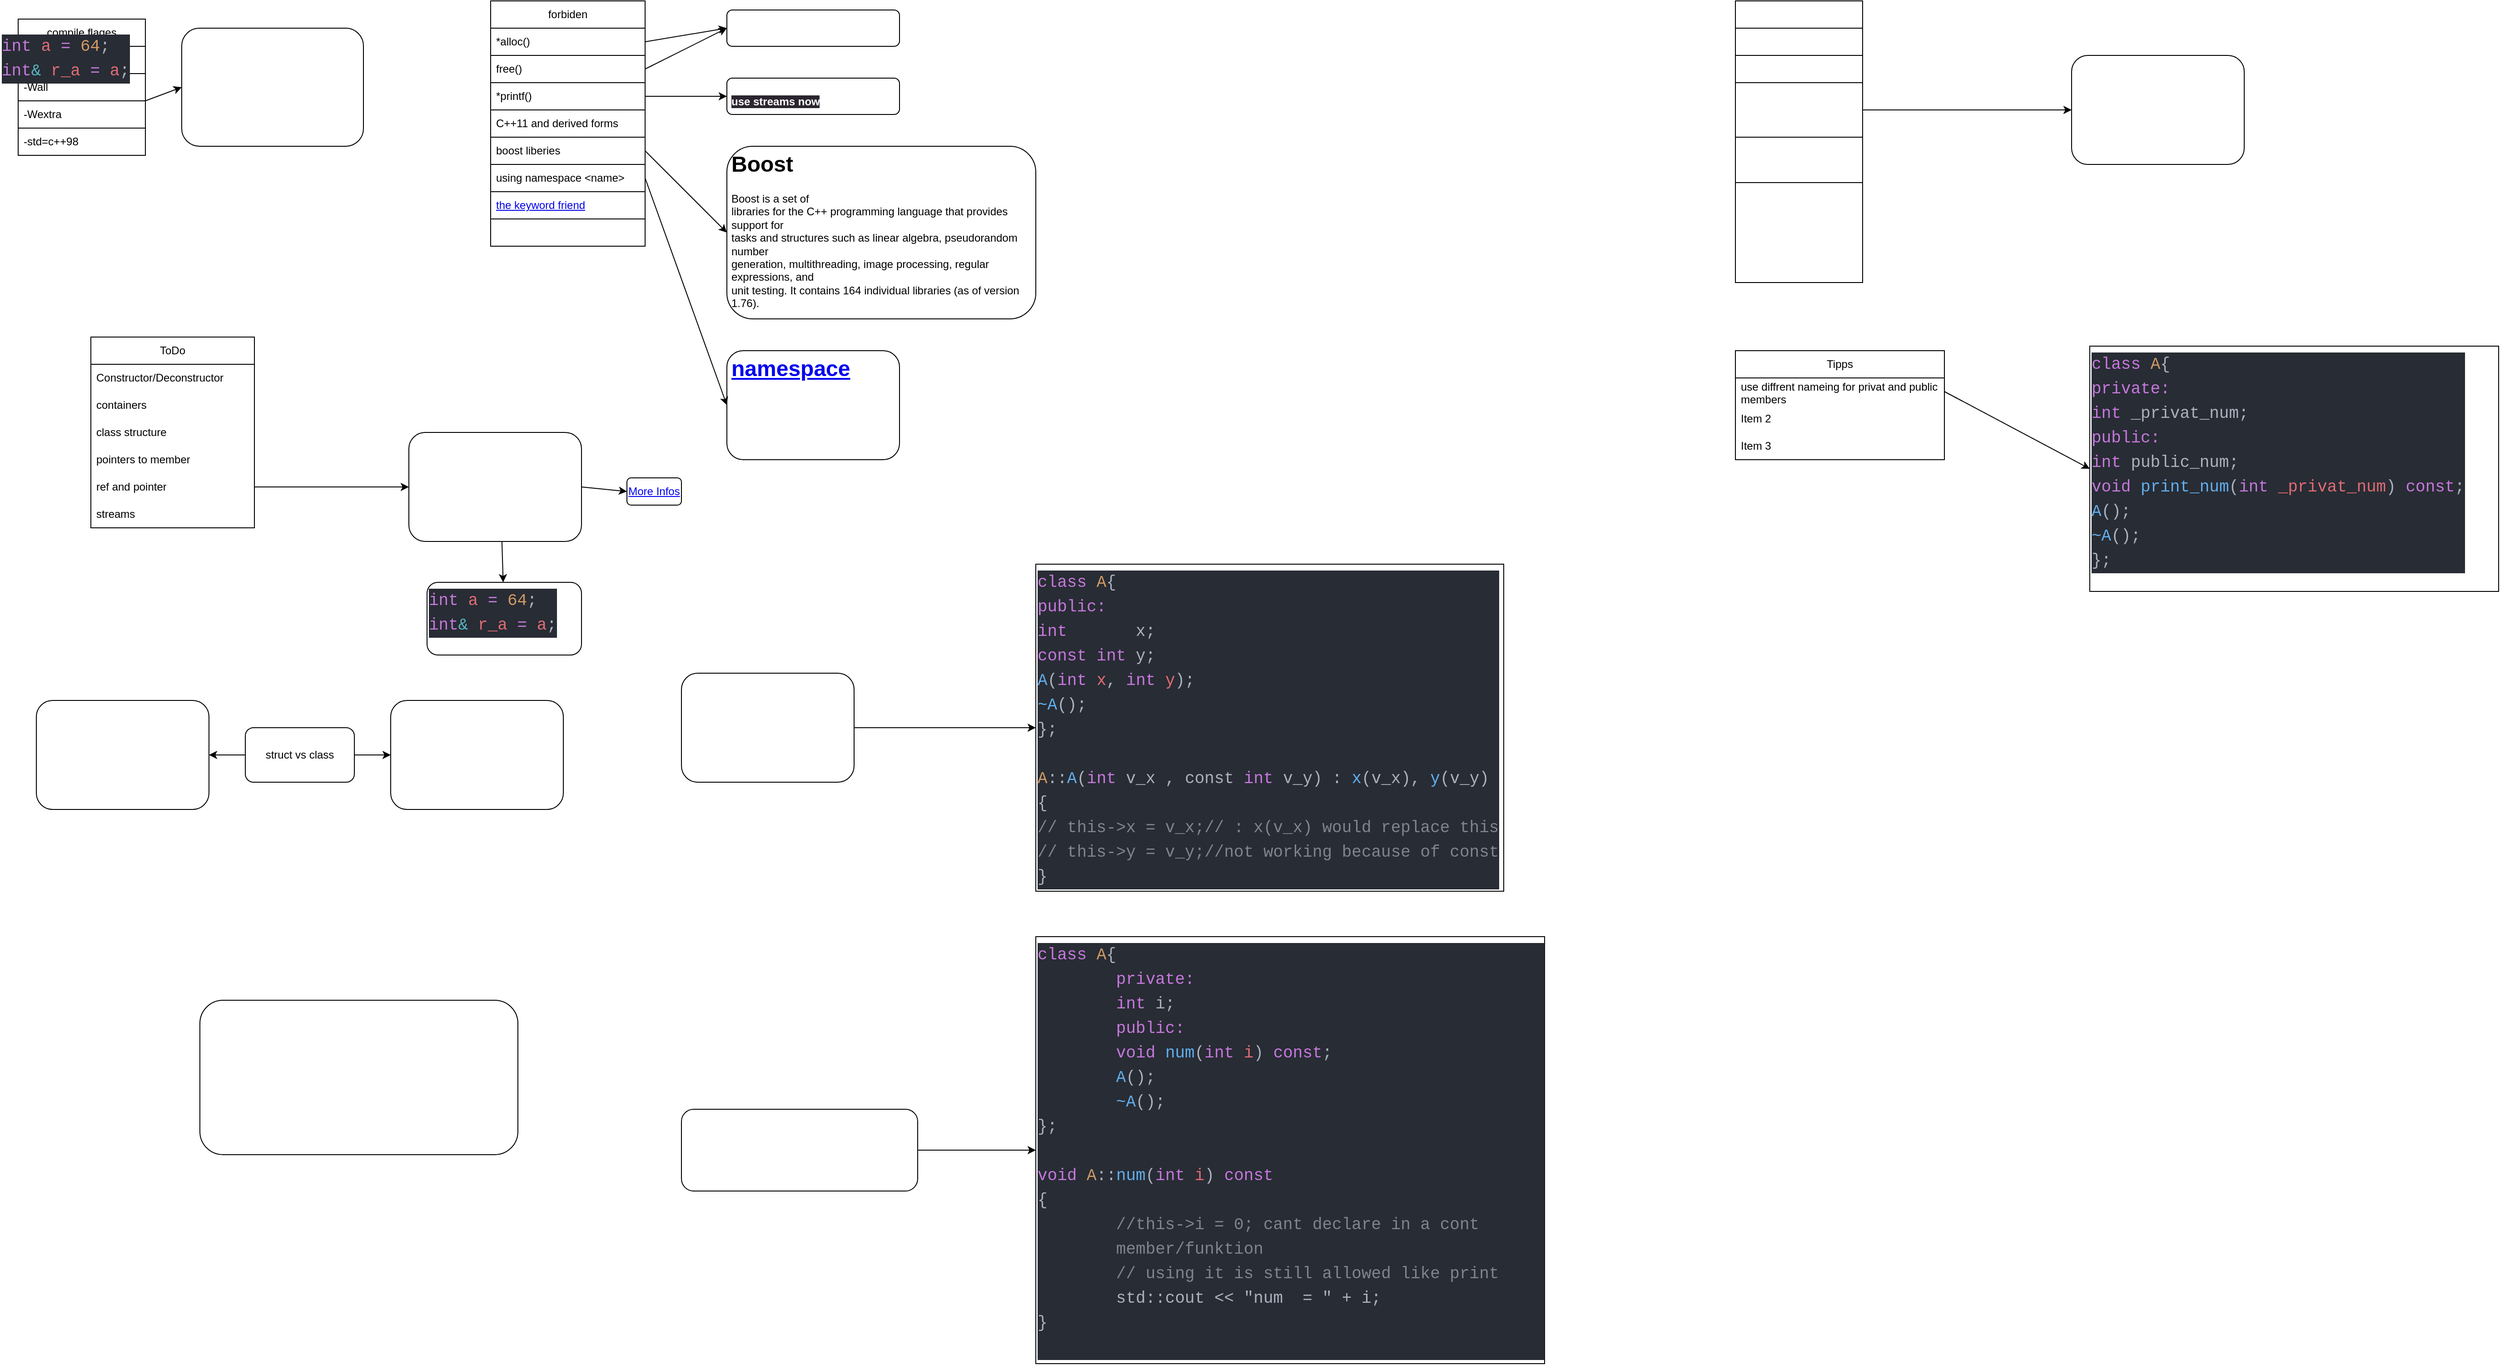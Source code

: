 <mxfile>
    <diagram id="c41_z4_GsjBGDIU7O2qk" name="front">
        <mxGraphModel dx="1235" dy="982" grid="1" gridSize="10" guides="1" tooltips="1" connect="1" arrows="1" fold="1" page="1" pageScale="1" pageWidth="850" pageHeight="1100" math="0" shadow="0">
            <root>
                <mxCell id="0"/>
                <mxCell id="1" parent="0"/>
                <mxCell id="2" value="forbiden" style="swimlane;fontStyle=0;childLayout=stackLayout;horizontal=1;startSize=30;horizontalStack=0;resizeParent=1;resizeParentMax=0;resizeLast=0;collapsible=1;marginBottom=0;whiteSpace=wrap;html=1;" parent="1" vertex="1">
                    <mxGeometry x="550" y="10" width="170" height="270" as="geometry"/>
                </mxCell>
                <mxCell id="3" value="*alloc()&lt;br&gt;" style="text;strokeColor=default;fillColor=none;align=left;verticalAlign=middle;spacingLeft=4;spacingRight=4;overflow=hidden;points=[[0,0.5],[1,0.5]];portConstraint=eastwest;rotatable=0;whiteSpace=wrap;html=1;" parent="2" vertex="1">
                    <mxGeometry y="30" width="170" height="30" as="geometry"/>
                </mxCell>
                <mxCell id="4" value="free()" style="text;strokeColor=default;fillColor=none;align=left;verticalAlign=middle;spacingLeft=4;spacingRight=4;overflow=hidden;points=[[0,0.5],[1,0.5]];portConstraint=eastwest;rotatable=0;whiteSpace=wrap;html=1;" parent="2" vertex="1">
                    <mxGeometry y="60" width="170" height="30" as="geometry"/>
                </mxCell>
                <mxCell id="5" value="*printf()" style="text;strokeColor=default;fillColor=none;align=left;verticalAlign=middle;spacingLeft=4;spacingRight=4;overflow=hidden;points=[[0,0.5],[1,0.5]];portConstraint=eastwest;rotatable=0;whiteSpace=wrap;html=1;" parent="2" vertex="1">
                    <mxGeometry y="90" width="170" height="30" as="geometry"/>
                </mxCell>
                <mxCell id="6" value="C++11 and derived forms" style="text;strokeColor=default;fillColor=none;align=left;verticalAlign=middle;spacingLeft=4;spacingRight=4;overflow=hidden;points=[[0,0.5],[1,0.5]];portConstraint=eastwest;rotatable=0;whiteSpace=wrap;html=1;" parent="2" vertex="1">
                    <mxGeometry y="120" width="170" height="30" as="geometry"/>
                </mxCell>
                <mxCell id="7" value="boost liberies" style="text;strokeColor=default;fillColor=none;align=left;verticalAlign=middle;spacingLeft=4;spacingRight=4;overflow=hidden;points=[[0,0.5],[1,0.5]];portConstraint=eastwest;rotatable=0;whiteSpace=wrap;html=1;" parent="2" vertex="1">
                    <mxGeometry y="150" width="170" height="30" as="geometry"/>
                </mxCell>
                <mxCell id="22" value="using namespace &amp;lt;name&amp;gt;" style="text;strokeColor=default;fillColor=none;align=left;verticalAlign=middle;spacingLeft=4;spacingRight=4;overflow=hidden;points=[[0,0.5],[1,0.5]];portConstraint=eastwest;rotatable=0;whiteSpace=wrap;html=1;rounded=0;glass=0;" parent="2" vertex="1">
                    <mxGeometry y="180" width="170" height="30" as="geometry"/>
                </mxCell>
                <mxCell id="u6gYOgt2THiygX7gGlbj-45" value="&lt;a href=&quot;https://en.cppreference.com/w/cpp/language/friend&quot;&gt;the keyword friend&lt;/a&gt;" style="text;strokeColor=default;fillColor=none;align=left;verticalAlign=middle;spacingLeft=4;spacingRight=4;overflow=hidden;points=[[0,0.5],[1,0.5]];portConstraint=eastwest;rotatable=0;whiteSpace=wrap;html=1;rounded=0;glass=0;" parent="2" vertex="1">
                    <mxGeometry y="210" width="170" height="30" as="geometry"/>
                </mxCell>
                <mxCell id="u6gYOgt2THiygX7gGlbj-47" value="containers (only in cpp 8)" style="text;html=1;strokeColor=default;fillColor=none;align=center;verticalAlign=middle;whiteSpace=wrap;rounded=0;glass=0;fontSize=13;fontColor=#FFFFFF;" parent="2" vertex="1">
                    <mxGeometry y="240" width="170" height="30" as="geometry"/>
                </mxCell>
                <mxCell id="11" value="" style="endArrow=classic;html=1;exitX=1;exitY=0.5;exitDx=0;exitDy=0;entryX=0;entryY=0.5;entryDx=0;entryDy=0;" parent="1" source="7" target="13" edge="1">
                    <mxGeometry width="50" height="50" relative="1" as="geometry">
                        <mxPoint x="630" y="340" as="sourcePoint"/>
                        <mxPoint x="890" y="400" as="targetPoint"/>
                    </mxGeometry>
                </mxCell>
                <mxCell id="13" value="&lt;h1&gt;Boost&lt;/h1&gt;&lt;p&gt;&lt;span lang=&quot;en&quot; class=&quot;ILfuVd&quot;&gt;Boost is a set of &lt;br&gt;libraries for the C++ programming language that provides support for &lt;br&gt;tasks and structures such as linear algebra, pseudorandom number &lt;br&gt;generation, multithreading, image processing, regular expressions, and &lt;br&gt;unit testing. It contains 164 individual libraries (as of version 1.76).&lt;/span&gt;&lt;br&gt;&lt;/p&gt;" style="text;html=1;strokeColor=default;fillColor=none;spacing=5;spacingTop=-20;whiteSpace=wrap;overflow=hidden;rounded=1;glass=0;" parent="1" vertex="1">
                    <mxGeometry x="810" y="170" width="340" height="190" as="geometry"/>
                </mxCell>
                <mxCell id="17" value="compile flages" style="swimlane;fontStyle=0;childLayout=stackLayout;horizontal=1;startSize=30;horizontalStack=0;resizeParent=1;resizeParentMax=0;resizeLast=0;collapsible=1;marginBottom=0;whiteSpace=wrap;html=1;rounded=0;glass=0;strokeColor=default;" parent="1" vertex="1">
                    <mxGeometry x="30" y="30" width="140" height="150" as="geometry"/>
                </mxCell>
                <mxCell id="18" value="-Werror" style="text;strokeColor=default;fillColor=none;align=left;verticalAlign=middle;spacingLeft=4;spacingRight=4;overflow=hidden;points=[[0,0.5],[1,0.5]];portConstraint=eastwest;rotatable=0;whiteSpace=wrap;html=1;rounded=0;glass=0;" parent="17" vertex="1">
                    <mxGeometry y="30" width="140" height="30" as="geometry"/>
                </mxCell>
                <mxCell id="19" value="-Wall" style="text;strokeColor=default;fillColor=none;align=left;verticalAlign=middle;spacingLeft=4;spacingRight=4;overflow=hidden;points=[[0,0.5],[1,0.5]];portConstraint=eastwest;rotatable=0;whiteSpace=wrap;html=1;rounded=0;glass=0;" parent="17" vertex="1">
                    <mxGeometry y="60" width="140" height="30" as="geometry"/>
                </mxCell>
                <mxCell id="20" value="-Wextra" style="text;strokeColor=default;fillColor=none;align=left;verticalAlign=middle;spacingLeft=4;spacingRight=4;overflow=hidden;points=[[0,0.5],[1,0.5]];portConstraint=eastwest;rotatable=0;whiteSpace=wrap;html=1;rounded=0;glass=0;" parent="17" vertex="1">
                    <mxGeometry y="90" width="140" height="30" as="geometry"/>
                </mxCell>
                <mxCell id="21" value="&lt;span dir=&quot;ltr&quot; role=&quot;presentation&quot; style=&quot;left: 60.1%; top: 36.63%; font-size: calc(var(--scale-factor)*11.96px); font-family: sans-serif; transform: scaleX(1.023);&quot;&gt;-std=c++98&lt;/span&gt;" style="text;strokeColor=default;fillColor=none;align=left;verticalAlign=middle;spacingLeft=4;spacingRight=4;overflow=hidden;points=[[0,0.5],[1,0.5]];portConstraint=eastwest;rotatable=0;whiteSpace=wrap;html=1;rounded=0;glass=0;" parent="17" vertex="1">
                    <mxGeometry y="120" width="140" height="30" as="geometry"/>
                </mxCell>
                <mxCell id="25" value="&lt;h1&gt;&lt;span style=&quot;font-family: monospace; text-align: center; background-color: initial; font-size: 12px; font-weight: normal;&quot;&gt;-std=c++98 -pedantic-error&lt;/span&gt;&lt;br&gt;&lt;/h1&gt;&lt;p&gt;&lt;span style=&quot;font-family: monospace; text-align: center;&quot;&gt;to ensure standart compliance&lt;/span&gt;&lt;br&gt;&lt;/p&gt;&lt;p style=&quot;text-align: center;&quot;&gt;&lt;font face=&quot;monospace&quot;&gt;use docker for it not on mac&lt;/font&gt;&lt;/p&gt;" style="text;html=1;strokeColor=default;fillColor=none;spacing=5;spacingTop=-20;whiteSpace=wrap;overflow=hidden;rounded=1;glass=0;fontColor=#FFFFFF;" parent="1" vertex="1">
                    <mxGeometry x="210" y="40" width="200" height="130" as="geometry"/>
                </mxCell>
                <mxCell id="26" value="" style="endArrow=classic;html=1;fontColor=#FFFFFF;entryX=0;entryY=0.5;entryDx=0;entryDy=0;" parent="1" target="25" edge="1">
                    <mxGeometry width="50" height="50" relative="1" as="geometry">
                        <mxPoint x="170" y="120" as="sourcePoint"/>
                        <mxPoint x="220" y="70" as="targetPoint"/>
                    </mxGeometry>
                </mxCell>
                <mxCell id="28" value="Random Things" style="swimlane;fontStyle=0;childLayout=stackLayout;horizontal=1;startSize=30;horizontalStack=0;resizeParent=1;resizeParentMax=0;resizeLast=0;collapsible=1;marginBottom=0;whiteSpace=wrap;html=1;rounded=0;glass=0;strokeColor=default;fontColor=#FFFFFF;" parent="1" vertex="1">
                    <mxGeometry x="1920" y="10" width="140" height="310" as="geometry"/>
                </mxCell>
                <mxCell id="29" value="every output needs to end with a newline" style="text;strokeColor=default;fillColor=none;align=left;verticalAlign=middle;spacingLeft=4;spacingRight=4;overflow=hidden;points=[[0,0.5],[1,0.5]];portConstraint=eastwest;rotatable=0;whiteSpace=wrap;html=1;rounded=0;glass=0;fontColor=#FFFFFF;" parent="28" vertex="1">
                    <mxGeometry y="30" width="140" height="30" as="geometry"/>
                </mxCell>
                <mxCell id="30" value="use UberCamelCase for class names" style="text;strokeColor=none;fillColor=none;align=left;verticalAlign=middle;spacingLeft=4;spacingRight=4;overflow=hidden;points=[[0,0.5],[1,0.5]];portConstraint=eastwest;rotatable=0;whiteSpace=wrap;html=1;rounded=0;glass=0;fontColor=#FFFFFF;" parent="28" vertex="1">
                    <mxGeometry y="60" width="140" height="30" as="geometry"/>
                </mxCell>
                <mxCell id="31" value="files containing class code are always name afte the class&lt;br&gt;" style="text;strokeColor=default;fillColor=none;align=left;verticalAlign=middle;spacingLeft=4;spacingRight=4;overflow=hidden;points=[[0,0.5],[1,0.5]];portConstraint=eastwest;rotatable=0;whiteSpace=wrap;html=1;rounded=0;glass=0;fontColor=#FFFFFF;" parent="28" vertex="1">
                    <mxGeometry y="90" width="140" height="60" as="geometry"/>
                </mxCell>
                <mxCell id="u6gYOgt2THiygX7gGlbj-50" value="all need to have all dependencies&amp;nbsp; they need" style="text;strokeColor=none;fillColor=none;align=left;verticalAlign=middle;spacingLeft=4;spacingRight=4;overflow=hidden;points=[[0,0.5],[1,0.5]];portConstraint=eastwest;rotatable=0;whiteSpace=wrap;html=1;rounded=1;glass=0;fontSize=13;fontColor=#FFFFFF;" parent="28" vertex="1">
                    <mxGeometry y="150" width="140" height="50" as="geometry"/>
                </mxCell>
                <mxCell id="u6gYOgt2THiygX7gGlbj-51" value="from. cpp 2 to cpp 8&lt;br&gt;use the&amp;nbsp;&lt;span dir=&quot;ltr&quot; role=&quot;presentation&quot; style=&quot;left: 78.44%; top: 29.82%; font-size: calc(var(--scale-factor)*11.96px); font-family: sans-serif; transform: scaleX(1.145);&quot;&gt;Orthodox&lt;/span&gt;&lt;br role=&quot;presentation&quot;&gt;&lt;span dir=&quot;ltr&quot; role=&quot;presentation&quot; style=&quot;left: 17.01%; top: 31.53%; font-size: calc(var(--scale-factor)*11.96px); font-family: sans-serif; transform: scaleX(1.12);&quot;&gt;Canonical Form except stayted otherwise&lt;/span&gt;" style="text;strokeColor=default;fillColor=none;align=left;verticalAlign=middle;spacingLeft=4;spacingRight=4;overflow=hidden;points=[[0,0.5],[1,0.5]];portConstraint=eastwest;rotatable=0;whiteSpace=wrap;html=1;rounded=0;glass=0;fontSize=13;fontColor=#FFFFFF;" parent="28" vertex="1">
                    <mxGeometry y="200" width="140" height="110" as="geometry"/>
                </mxCell>
                <mxCell id="35" value="" style="endArrow=classic;html=1;fontColor=#FFFFFF;entryX=0;entryY=0.5;entryDx=0;entryDy=0;exitX=1;exitY=0.5;exitDx=0;exitDy=0;" parent="1" source="22" target="u6gYOgt2THiygX7gGlbj-35" edge="1">
                    <mxGeometry width="50" height="50" relative="1" as="geometry">
                        <mxPoint x="630" y="340" as="sourcePoint"/>
                        <mxPoint x="770" y="360" as="targetPoint"/>
                    </mxGeometry>
                </mxCell>
                <mxCell id="u6gYOgt2THiygX7gGlbj-35" value="&lt;h1&gt;&lt;a href=&quot;data:page/id,sAgXXEJwA3NCpck10kdQ&quot;&gt;namespace&lt;/a&gt;&lt;/h1&gt;&lt;p&gt;&lt;span dir=&quot;ltr&quot; role=&quot;presentation&quot; style=&quot;left: 35.76%; top: 50.07%; font-size: calc(var(--scale-factor)*11.96px); font-family: sans-serif; transform: scaleX(1.077);&quot;&gt;namespace is allowed but not the keyword using for setting namespace in side of a scope there is no unused namespace&lt;/span&gt;&lt;br&gt;&lt;/p&gt;" style="text;html=1;strokeColor=default;fillColor=none;spacing=5;spacingTop=-20;whiteSpace=wrap;overflow=hidden;rounded=1;glass=0;fontColor=#FFFFFF;" parent="1" vertex="1">
                    <mxGeometry x="810" y="395" width="190" height="120" as="geometry"/>
                </mxCell>
                <mxCell id="u6gYOgt2THiygX7gGlbj-36" value="&lt;h1&gt;example&lt;/h1&gt;&lt;p&gt;class -&amp;gt; BrickWall&lt;/p&gt;&lt;font face=&quot;sans-serif&quot;&gt;= BrickWall.hpp / BrickWall.cpp BrickWall.tpp&lt;/font&gt;" style="text;html=1;strokeColor=default;fillColor=none;spacing=5;spacingTop=-20;whiteSpace=wrap;overflow=hidden;rounded=1;glass=0;fontColor=#FFFFFF;" parent="1" vertex="1">
                    <mxGeometry x="2290" y="70" width="190" height="120" as="geometry"/>
                </mxCell>
                <mxCell id="u6gYOgt2THiygX7gGlbj-37" value="" style="endArrow=classic;html=1;fontColor=#FFFFFF;entryX=0;entryY=0.5;entryDx=0;entryDy=0;" parent="1" source="31" target="u6gYOgt2THiygX7gGlbj-36" edge="1">
                    <mxGeometry width="50" height="50" relative="1" as="geometry">
                        <mxPoint x="1270" y="400" as="sourcePoint"/>
                        <mxPoint x="1320" y="350" as="targetPoint"/>
                    </mxGeometry>
                </mxCell>
                <mxCell id="u6gYOgt2THiygX7gGlbj-39" value="&lt;h1&gt;&lt;span style=&quot;font-weight: normal;&quot;&gt;&lt;font style=&quot;font-size: 18px;&quot;&gt;use new &amp;amp; delete now&lt;/font&gt;&lt;/span&gt;&lt;/h1&gt;" style="text;html=1;strokeColor=default;fillColor=none;spacing=5;spacingTop=-20;whiteSpace=wrap;overflow=hidden;rounded=1;glass=0;fontColor=#FFFFFF;" parent="1" vertex="1">
                    <mxGeometry x="810" y="20" width="190" height="40" as="geometry"/>
                </mxCell>
                <mxCell id="u6gYOgt2THiygX7gGlbj-40" value="" style="endArrow=classic;html=1;fontColor=#FFFFFF;entryX=0;entryY=0.5;entryDx=0;entryDy=0;exitX=1;exitY=0.5;exitDx=0;exitDy=0;" parent="1" source="4" target="u6gYOgt2THiygX7gGlbj-39" edge="1">
                    <mxGeometry width="50" height="50" relative="1" as="geometry">
                        <mxPoint x="330" y="490" as="sourcePoint"/>
                        <mxPoint x="240" y="450" as="targetPoint"/>
                    </mxGeometry>
                </mxCell>
                <mxCell id="u6gYOgt2THiygX7gGlbj-42" value="" style="endArrow=classic;html=1;fontColor=#FFFFFF;entryX=0;entryY=0.5;entryDx=0;entryDy=0;exitX=1;exitY=0.5;exitDx=0;exitDy=0;" parent="1" source="3" target="u6gYOgt2THiygX7gGlbj-39" edge="1">
                    <mxGeometry width="50" height="50" relative="1" as="geometry">
                        <mxPoint x="710" y="60" as="sourcePoint"/>
                        <mxPoint x="760" y="10" as="targetPoint"/>
                    </mxGeometry>
                </mxCell>
                <mxCell id="u6gYOgt2THiygX7gGlbj-43" value="&lt;b&gt;&lt;br style=&quot;border-color: rgb(0, 0, 0); color: rgb(255, 255, 255); font-family: Helvetica; font-size: 12px; font-style: normal; font-variant-ligatures: normal; font-variant-caps: normal; letter-spacing: normal; orphans: 2; text-align: left; text-indent: 0px; text-transform: none; widows: 2; word-spacing: 0px; -webkit-text-stroke-width: 0px; background-color: rgb(42, 37, 47); text-decoration-thickness: initial; text-decoration-style: initial; text-decoration-color: initial;&quot;&gt;&lt;br style=&quot;border-color: rgb(0, 0, 0); color: rgb(255, 255, 255); font-family: Helvetica; font-size: 12px; font-style: normal; font-variant-ligatures: normal; font-variant-caps: normal; letter-spacing: normal; orphans: 2; text-align: left; text-indent: 0px; text-transform: none; widows: 2; word-spacing: 0px; -webkit-text-stroke-width: 0px; background-color: rgb(42, 37, 47); text-decoration-thickness: initial; text-decoration-style: initial; text-decoration-color: initial;&quot;&gt;&lt;span style=&quot;color: rgb(255, 255, 255); font-family: Helvetica; font-size: 12px; font-style: normal; font-variant-ligatures: normal; font-variant-caps: normal; letter-spacing: normal; orphans: 2; text-align: left; text-indent: 0px; text-transform: none; widows: 2; word-spacing: 0px; -webkit-text-stroke-width: 0px; background-color: rgb(42, 37, 47); text-decoration-thickness: initial; text-decoration-style: initial; text-decoration-color: initial; float: none; display: inline !important;&quot;&gt;use streams now&lt;/span&gt;&lt;/b&gt;" style="text;html=1;strokeColor=default;fillColor=none;spacing=5;spacingTop=-20;whiteSpace=wrap;overflow=hidden;rounded=1;glass=0;fontColor=#FFFFFF;" parent="1" vertex="1">
                    <mxGeometry x="810" y="95" width="190" height="40" as="geometry"/>
                </mxCell>
                <mxCell id="u6gYOgt2THiygX7gGlbj-44" value="" style="endArrow=classic;html=1;fontSize=13;fontColor=#FFFFFF;entryX=0;entryY=0.5;entryDx=0;entryDy=0;exitX=1;exitY=0.5;exitDx=0;exitDy=0;" parent="1" source="5" target="u6gYOgt2THiygX7gGlbj-43" edge="1">
                    <mxGeometry width="50" height="50" relative="1" as="geometry">
                        <mxPoint x="710" y="120" as="sourcePoint"/>
                        <mxPoint x="760" y="70" as="targetPoint"/>
                    </mxGeometry>
                </mxCell>
                <mxCell id="36" value="ToDo" style="swimlane;fontStyle=0;childLayout=stackLayout;horizontal=1;startSize=30;horizontalStack=0;resizeParent=1;resizeParentMax=0;resizeLast=0;collapsible=1;marginBottom=0;whiteSpace=wrap;html=1;" parent="1" vertex="1">
                    <mxGeometry x="110" y="380" width="180" height="210" as="geometry"/>
                </mxCell>
                <mxCell id="37" value="Constructor/Deconstructor" style="text;strokeColor=none;fillColor=none;align=left;verticalAlign=middle;spacingLeft=4;spacingRight=4;overflow=hidden;points=[[0,0.5],[1,0.5]];portConstraint=eastwest;rotatable=0;whiteSpace=wrap;html=1;" parent="36" vertex="1">
                    <mxGeometry y="30" width="180" height="30" as="geometry"/>
                </mxCell>
                <mxCell id="41" value="containers" style="text;strokeColor=none;fillColor=none;align=left;verticalAlign=middle;spacingLeft=4;spacingRight=4;overflow=hidden;points=[[0,0.5],[1,0.5]];portConstraint=eastwest;rotatable=0;whiteSpace=wrap;html=1;" parent="36" vertex="1">
                    <mxGeometry y="60" width="180" height="30" as="geometry"/>
                </mxCell>
                <mxCell id="42" value="class structure&amp;nbsp;" style="text;strokeColor=none;fillColor=none;align=left;verticalAlign=middle;spacingLeft=4;spacingRight=4;overflow=hidden;points=[[0,0.5],[1,0.5]];portConstraint=eastwest;rotatable=0;whiteSpace=wrap;html=1;" parent="36" vertex="1">
                    <mxGeometry y="90" width="180" height="30" as="geometry"/>
                </mxCell>
                <mxCell id="oTq-tcSgErwwwkpwgkmv-44" value="pointers to member" style="text;strokeColor=none;fillColor=none;align=left;verticalAlign=middle;spacingLeft=4;spacingRight=4;overflow=hidden;points=[[0,0.5],[1,0.5]];portConstraint=eastwest;rotatable=0;whiteSpace=wrap;html=1;" parent="36" vertex="1">
                    <mxGeometry y="120" width="180" height="30" as="geometry"/>
                </mxCell>
                <mxCell id="43" value="ref and pointer" style="text;strokeColor=none;fillColor=none;align=left;verticalAlign=middle;spacingLeft=4;spacingRight=4;overflow=hidden;points=[[0,0.5],[1,0.5]];portConstraint=eastwest;rotatable=0;whiteSpace=wrap;html=1;" parent="36" vertex="1">
                    <mxGeometry y="150" width="180" height="30" as="geometry"/>
                </mxCell>
                <mxCell id="39" value="streams" style="text;strokeColor=none;fillColor=none;align=left;verticalAlign=middle;spacingLeft=4;spacingRight=4;overflow=hidden;points=[[0,0.5],[1,0.5]];portConstraint=eastwest;rotatable=0;whiteSpace=wrap;html=1;" parent="36" vertex="1">
                    <mxGeometry y="180" width="180" height="30" as="geometry"/>
                </mxCell>
                <mxCell id="J_eOIj9vkGceSVsf_r9i-42" value="&lt;div style=&quot;color: rgb(171, 178, 191); background-color: rgb(40, 44, 52); font-family: Menlo, Monaco, &amp;quot;Courier New&amp;quot;, monospace; font-weight: normal; font-size: 18px; line-height: 27px;&quot;&gt;&lt;div&gt;&lt;span style=&quot;color: #c678dd;&quot;&gt;class&lt;/span&gt;&lt;span style=&quot;color: #abb2bf;&quot;&gt; &lt;/span&gt;&lt;span style=&quot;color: #d19a66;&quot;&gt;A&lt;/span&gt;&lt;span style=&quot;color: #abb2bf;&quot;&gt;{&lt;/span&gt;&lt;/div&gt;&lt;div&gt;&lt;span style=&quot;color: #abb2bf;&quot;&gt;    &lt;/span&gt;&lt;span style=&quot;color: #c678dd;&quot;&gt;public:&lt;/span&gt;&lt;/div&gt;&lt;div&gt;&lt;span style=&quot;color: #abb2bf;&quot;&gt;        &lt;/span&gt;&lt;span style=&quot;color: #c678dd;&quot;&gt;int&lt;/span&gt;&lt;span style=&quot;color: #abb2bf;&quot;&gt; &lt;span style=&quot;white-space: pre;&quot;&gt;&#9;&lt;/span&gt;&amp;nbsp; x;&lt;/span&gt;&lt;/div&gt;&lt;div&gt;&lt;span style=&quot;color: #abb2bf;&quot;&gt;&lt;/span&gt;&lt;span style=&quot;color: #c678dd;&quot;&gt;const int&lt;/span&gt;&lt;span style=&quot;color: #abb2bf;&quot;&gt; y;&lt;/span&gt;&lt;/div&gt;&lt;div&gt;&lt;span style=&quot;color: #abb2bf;&quot;&gt;        &lt;/span&gt;&lt;span style=&quot;color: #61afef;&quot;&gt;A&lt;/span&gt;&lt;span style=&quot;color: #abb2bf;&quot;&gt;(&lt;/span&gt;&lt;span style=&quot;color: #c678dd;&quot;&gt;int&lt;/span&gt;&lt;span style=&quot;color: #abb2bf;&quot;&gt; &lt;/span&gt;&lt;span style=&quot;color: #e06c75;&quot;&gt;x&lt;/span&gt;&lt;span style=&quot;color: #abb2bf;&quot;&gt;, &lt;/span&gt;&lt;span style=&quot;color: #c678dd;&quot;&gt;int&lt;/span&gt;&lt;span style=&quot;color: #abb2bf;&quot;&gt; &lt;/span&gt;&lt;span style=&quot;color: #e06c75;&quot;&gt;y&lt;/span&gt;&lt;span style=&quot;color: #abb2bf;&quot;&gt;);&lt;/span&gt;&lt;/div&gt;&lt;div&gt;&lt;span style=&quot;color: #abb2bf;&quot;&gt;        &lt;/span&gt;&lt;span style=&quot;color: #61afef;&quot;&gt;~A&lt;/span&gt;&lt;span style=&quot;color: #abb2bf;&quot;&gt;();&lt;/span&gt;&lt;/div&gt;&lt;div&gt;&lt;span style=&quot;color: #abb2bf;&quot;&gt;};&lt;/span&gt;&lt;/div&gt;&lt;br&gt;&lt;div&gt;&lt;span style=&quot;color: #d19a66;&quot;&gt;A&lt;/span&gt;&lt;span style=&quot;color: #abb2bf;&quot;&gt;::&lt;/span&gt;&lt;span style=&quot;color: #61afef;&quot;&gt;A&lt;/span&gt;&lt;span style=&quot;color: #abb2bf;&quot;&gt;(&lt;/span&gt;&lt;span style=&quot;color: #c678dd;&quot;&gt;int&lt;/span&gt;&lt;span style=&quot;color: #abb2bf;&quot;&gt; v_x , const&amp;nbsp;&lt;/span&gt;&lt;span style=&quot;color: #c678dd;&quot;&gt;int&lt;/span&gt;&lt;span style=&quot;color: #abb2bf;&quot;&gt; v_y) : &lt;/span&gt;&lt;span style=&quot;color: #61afef;&quot;&gt;x&lt;/span&gt;&lt;span style=&quot;color: #abb2bf;&quot;&gt;(v_x), &lt;/span&gt;&lt;span style=&quot;color: #61afef;&quot;&gt;y&lt;/span&gt;&lt;span style=&quot;color: #abb2bf;&quot;&gt;(v_y)&lt;/span&gt;&lt;/div&gt;&lt;div&gt;&lt;span style=&quot;color: #abb2bf;&quot;&gt;{&lt;/span&gt;&lt;/div&gt;&lt;div&gt;&lt;span style=&quot;color: #7f848e;&quot;&gt;    // this-&amp;gt;x = v_x;// : x(v_x) would replace this&lt;/span&gt;&lt;/div&gt;&lt;div&gt;&lt;span style=&quot;color: #7f848e;&quot;&gt;    // this-&amp;gt;y = v_y;//not working because of const&lt;/span&gt;&lt;/div&gt;&lt;div&gt;&lt;span style=&quot;color: #abb2bf;&quot;&gt;}&lt;/span&gt;&lt;/div&gt;&lt;/div&gt;" style="text;whiteSpace=wrap;html=1;strokeColor=default;" parent="1" vertex="1">
                    <mxGeometry x="1150" y="630" width="515" height="360" as="geometry"/>
                </mxCell>
                <mxCell id="J_eOIj9vkGceSVsf_r9i-43" value="&lt;h1 class=&quot;firstHeading&quot; id=&quot;firstHeading&quot;&gt;initializer lists&lt;/h1&gt;&lt;p&gt;With : after the parameter you can initilize objext inside of the class&lt;/p&gt;&lt;p&gt;Good for inialize const values&lt;/p&gt;" style="text;html=1;strokeColor=default;fillColor=none;spacing=5;spacingTop=-20;whiteSpace=wrap;overflow=hidden;rounded=1;glass=0;fontColor=#FFFFFF;" parent="1" vertex="1">
                    <mxGeometry x="760" y="750" width="190" height="120" as="geometry"/>
                </mxCell>
                <mxCell id="J_eOIj9vkGceSVsf_r9i-45" value="" style="endArrow=classic;html=1;entryX=0;entryY=0.5;entryDx=0;entryDy=0;exitX=1;exitY=0.5;exitDx=0;exitDy=0;" parent="1" source="J_eOIj9vkGceSVsf_r9i-43" target="J_eOIj9vkGceSVsf_r9i-42" edge="1">
                    <mxGeometry width="50" height="50" relative="1" as="geometry">
                        <mxPoint x="790" y="870" as="sourcePoint"/>
                        <mxPoint x="830" y="810" as="targetPoint"/>
                    </mxGeometry>
                </mxCell>
                <mxCell id="J_eOIj9vkGceSVsf_r9i-46" value="&lt;h1&gt;const class member&lt;/h1&gt;&lt;div&gt;in const member function you are cannot modify the members of the class&lt;/div&gt;" style="text;html=1;strokeColor=default;fillColor=none;spacing=5;spacingTop=-20;whiteSpace=wrap;overflow=hidden;rounded=1;glass=0;fontColor=#FFFFFF;" parent="1" vertex="1">
                    <mxGeometry x="760" y="1230" width="260" height="90" as="geometry"/>
                </mxCell>
                <mxCell id="J_eOIj9vkGceSVsf_r9i-48" value="&lt;div style=&quot;color: rgb(171, 178, 191); background-color: rgb(40, 44, 52); font-family: Menlo, Monaco, &amp;quot;Courier New&amp;quot;, monospace; font-weight: normal; font-size: 18px; line-height: 27px;&quot;&gt;&lt;div&gt;&lt;span style=&quot;color: #c678dd;&quot;&gt;class&lt;/span&gt;&lt;span style=&quot;color: #abb2bf;&quot;&gt; &lt;/span&gt;&lt;span style=&quot;color: #d19a66;&quot;&gt;A&lt;/span&gt;&lt;span style=&quot;color: #abb2bf;&quot;&gt;{&lt;/span&gt;&lt;/div&gt;&lt;div&gt;&lt;span style=&quot;color: #abb2bf;&quot;&gt;    &lt;/span&gt;&lt;span style=&quot;color: #c678dd;&quot;&gt;&lt;span style=&quot;white-space: pre;&quot;&gt;&#9;&lt;/span&gt;private:&lt;/span&gt;&lt;/div&gt;&lt;div&gt;&lt;span style=&quot;color: #abb2bf;&quot;&gt;        &lt;/span&gt;&lt;span style=&quot;color: #c678dd;&quot;&gt;&lt;span style=&quot;white-space: pre;&quot;&gt;&#9;&lt;/span&gt;int&lt;/span&gt;&lt;span style=&quot;color: #abb2bf;&quot;&gt; i;&lt;/span&gt;&lt;/div&gt;&lt;div&gt;&lt;span style=&quot;color: #abb2bf;&quot;&gt;    &lt;/span&gt;&lt;span style=&quot;color: #c678dd;&quot;&gt;&lt;span style=&quot;white-space: pre;&quot;&gt;&#9;&lt;/span&gt;public:&lt;/span&gt;&lt;/div&gt;&lt;div&gt;&lt;span style=&quot;color: #abb2bf;&quot;&gt;        &lt;/span&gt;&lt;span style=&quot;color: #c678dd;&quot;&gt;&lt;span style=&quot;white-space: pre;&quot;&gt;&#9;&lt;/span&gt;void&lt;/span&gt;&lt;span style=&quot;color: #abb2bf;&quot;&gt; &lt;/span&gt;&lt;span style=&quot;color: #61afef;&quot;&gt;num&lt;/span&gt;&lt;span style=&quot;color: #abb2bf;&quot;&gt;(&lt;/span&gt;&lt;span style=&quot;color: #c678dd;&quot;&gt;int&lt;/span&gt;&lt;span style=&quot;color: #abb2bf;&quot;&gt; &lt;/span&gt;&lt;span style=&quot;color: #e06c75;&quot;&gt;i&lt;/span&gt;&lt;span style=&quot;color: #abb2bf;&quot;&gt;) &lt;/span&gt;&lt;span style=&quot;color: #c678dd;&quot;&gt;const&lt;/span&gt;&lt;span style=&quot;color: #abb2bf;&quot;&gt;;&lt;/span&gt;&lt;/div&gt;&lt;div&gt;&lt;span style=&quot;color: #abb2bf;&quot;&gt;        &lt;/span&gt;&lt;span style=&quot;color: #61afef;&quot;&gt;&lt;span style=&quot;white-space: pre;&quot;&gt;&#9;&lt;/span&gt;A&lt;/span&gt;&lt;span style=&quot;color: #abb2bf;&quot;&gt;();&lt;/span&gt;&lt;/div&gt;&lt;div&gt;&lt;span style=&quot;color: #abb2bf;&quot;&gt;        &lt;/span&gt;&lt;span style=&quot;color: #61afef;&quot;&gt;&lt;span style=&quot;white-space: pre;&quot;&gt;&#9;&lt;/span&gt;~A&lt;/span&gt;&lt;span style=&quot;color: #abb2bf;&quot;&gt;();&lt;/span&gt;&lt;/div&gt;&lt;div&gt;&lt;span style=&quot;color: #abb2bf;&quot;&gt;};&lt;/span&gt;&lt;/div&gt;&lt;br&gt;&lt;div&gt;&lt;span style=&quot;color: #c678dd;&quot;&gt;void&lt;/span&gt;&lt;span style=&quot;color: #abb2bf;&quot;&gt;    &lt;/span&gt;&lt;span style=&quot;color: #d19a66;&quot;&gt;A&lt;/span&gt;&lt;span style=&quot;color: #abb2bf;&quot;&gt;::&lt;/span&gt;&lt;span style=&quot;color: #61afef;&quot;&gt;num&lt;/span&gt;&lt;span style=&quot;color: #abb2bf;&quot;&gt;(&lt;/span&gt;&lt;span style=&quot;color: #c678dd;&quot;&gt;int&lt;/span&gt;&lt;span style=&quot;color: #abb2bf;&quot;&gt; &lt;/span&gt;&lt;span style=&quot;color: #e06c75;&quot;&gt;i&lt;/span&gt;&lt;span style=&quot;color: #abb2bf;&quot;&gt;) &lt;/span&gt;&lt;span style=&quot;color: #c678dd;&quot;&gt;const&lt;/span&gt;&lt;/div&gt;&lt;div&gt;&lt;span style=&quot;color: #abb2bf;&quot;&gt;{&lt;/span&gt;&lt;/div&gt;&lt;div&gt;&lt;span style=&quot;color: #7f848e;&quot;&gt;    &lt;span style=&quot;white-space: pre;&quot;&gt;&#9;&lt;/span&gt;//this-&amp;gt;i = 0; cant declare in a cont &lt;span style=&quot;white-space: pre;&quot;&gt;&#9;&lt;/span&gt;member/funktion&lt;/span&gt;&lt;/div&gt;&lt;div&gt;&lt;span style=&quot;color: #7f848e;&quot;&gt;&lt;span style=&quot;white-space: pre;&quot;&gt;&#9;&lt;/span&gt;// using it is still allowed like print&lt;/span&gt;&lt;/div&gt;&lt;div&gt;&lt;span style=&quot;color: #abb2bf;&quot;&gt;&lt;span style=&quot;white-space: pre;&quot;&gt;&#9;&lt;/span&gt;std::cout &amp;lt;&amp;lt; &quot;num&amp;nbsp; = &quot; + i;&lt;br&gt;&lt;/span&gt;&lt;/div&gt;&lt;div&gt;&lt;span style=&quot;color: #abb2bf;&quot;&gt;}&lt;/span&gt;&lt;/div&gt;&lt;br&gt;&lt;/div&gt;" style="text;whiteSpace=wrap;html=1;strokeColor=default;" parent="1" vertex="1">
                    <mxGeometry x="1150" y="1040" width="560" height="470" as="geometry"/>
                </mxCell>
                <mxCell id="J_eOIj9vkGceSVsf_r9i-49" value="" style="endArrow=classic;html=1;entryX=0;entryY=0.5;entryDx=0;entryDy=0;exitX=1;exitY=0.5;exitDx=0;exitDy=0;" parent="1" source="J_eOIj9vkGceSVsf_r9i-46" target="J_eOIj9vkGceSVsf_r9i-48" edge="1">
                    <mxGeometry width="50" height="50" relative="1" as="geometry">
                        <mxPoint x="390" y="920" as="sourcePoint"/>
                        <mxPoint x="440" y="870" as="targetPoint"/>
                    </mxGeometry>
                </mxCell>
                <mxCell id="J_eOIj9vkGceSVsf_r9i-54" value="Tipps" style="swimlane;fontStyle=0;childLayout=stackLayout;horizontal=1;startSize=30;horizontalStack=0;resizeParent=1;resizeParentMax=0;resizeLast=0;collapsible=1;marginBottom=0;whiteSpace=wrap;html=1;strokeColor=default;" parent="1" vertex="1">
                    <mxGeometry x="1920" y="395" width="230" height="120" as="geometry"/>
                </mxCell>
                <mxCell id="J_eOIj9vkGceSVsf_r9i-55" value="use diffrent nameing for privat and public members&amp;nbsp;" style="text;strokeColor=none;fillColor=none;align=left;verticalAlign=middle;spacingLeft=4;spacingRight=4;overflow=hidden;points=[[0,0.5],[1,0.5]];portConstraint=eastwest;rotatable=0;whiteSpace=wrap;html=1;" parent="J_eOIj9vkGceSVsf_r9i-54" vertex="1">
                    <mxGeometry y="30" width="230" height="30" as="geometry"/>
                </mxCell>
                <mxCell id="J_eOIj9vkGceSVsf_r9i-56" value="Item 2" style="text;strokeColor=none;fillColor=none;align=left;verticalAlign=middle;spacingLeft=4;spacingRight=4;overflow=hidden;points=[[0,0.5],[1,0.5]];portConstraint=eastwest;rotatable=0;whiteSpace=wrap;html=1;" parent="J_eOIj9vkGceSVsf_r9i-54" vertex="1">
                    <mxGeometry y="60" width="230" height="30" as="geometry"/>
                </mxCell>
                <mxCell id="J_eOIj9vkGceSVsf_r9i-57" value="Item 3" style="text;strokeColor=none;fillColor=none;align=left;verticalAlign=middle;spacingLeft=4;spacingRight=4;overflow=hidden;points=[[0,0.5],[1,0.5]];portConstraint=eastwest;rotatable=0;whiteSpace=wrap;html=1;" parent="J_eOIj9vkGceSVsf_r9i-54" vertex="1">
                    <mxGeometry y="90" width="230" height="30" as="geometry"/>
                </mxCell>
                <mxCell id="J_eOIj9vkGceSVsf_r9i-58" value="&lt;meta charset=&quot;utf-8&quot;&gt;&lt;div style=&quot;color: rgb(171, 178, 191); background-color: rgb(40, 44, 52); font-family: Menlo, Monaco, &amp;quot;Courier New&amp;quot;, monospace; font-weight: normal; font-size: 18px; line-height: 27px;&quot;&gt;&lt;div&gt;&lt;span style=&quot;color: #c678dd;&quot;&gt;class&lt;/span&gt;&lt;span style=&quot;color: #abb2bf;&quot;&gt; &lt;/span&gt;&lt;span style=&quot;color: #d19a66;&quot;&gt;A&lt;/span&gt;&lt;span style=&quot;color: #abb2bf;&quot;&gt;{&lt;/span&gt;&lt;/div&gt;&lt;div&gt;&lt;span style=&quot;color: #abb2bf;&quot;&gt;    &lt;/span&gt;&lt;span style=&quot;color: #c678dd;&quot;&gt;private:&lt;/span&gt;&lt;/div&gt;&lt;div&gt;&lt;span style=&quot;color: #abb2bf;&quot;&gt;        &lt;/span&gt;&lt;span style=&quot;color: #c678dd;&quot;&gt;int&lt;/span&gt;&lt;span style=&quot;color: #abb2bf;&quot;&gt; _privat_num;&lt;/span&gt;&lt;/div&gt;&lt;div&gt;&lt;span style=&quot;color: #abb2bf;&quot;&gt;    &lt;/span&gt;&lt;span style=&quot;color: #c678dd;&quot;&gt;public:&lt;/span&gt;&lt;/div&gt;&lt;div&gt;&lt;span style=&quot;color: #abb2bf;&quot;&gt;        &lt;/span&gt;&lt;span style=&quot;color: #c678dd;&quot;&gt;int&lt;/span&gt;&lt;span style=&quot;color: #abb2bf;&quot;&gt;     public_num;&lt;/span&gt;&lt;/div&gt;&lt;div&gt;&lt;span style=&quot;color: #abb2bf;&quot;&gt;        &lt;/span&gt;&lt;span style=&quot;color: #c678dd;&quot;&gt;void&lt;/span&gt;&lt;span style=&quot;color: #abb2bf;&quot;&gt;    &lt;/span&gt;&lt;span style=&quot;color: #61afef;&quot;&gt;print_num&lt;/span&gt;&lt;span style=&quot;color: #abb2bf;&quot;&gt;(&lt;/span&gt;&lt;span style=&quot;color: #c678dd;&quot;&gt;int&lt;/span&gt;&lt;span style=&quot;color: #abb2bf;&quot;&gt; &lt;/span&gt;&lt;span style=&quot;color: #e06c75;&quot;&gt;_privat_num&lt;/span&gt;&lt;span style=&quot;color: #abb2bf;&quot;&gt;) &lt;/span&gt;&lt;span style=&quot;color: #c678dd;&quot;&gt;const&lt;/span&gt;&lt;span style=&quot;color: #abb2bf;&quot;&gt;;&lt;/span&gt;&lt;/div&gt;&lt;div&gt;&lt;span style=&quot;color: #abb2bf;&quot;&gt;        &lt;/span&gt;&lt;span style=&quot;color: #61afef;&quot;&gt;A&lt;/span&gt;&lt;span style=&quot;color: #abb2bf;&quot;&gt;();&lt;/span&gt;&lt;/div&gt;&lt;div&gt;&lt;span style=&quot;color: #abb2bf;&quot;&gt;        &lt;/span&gt;&lt;span style=&quot;color: #61afef;&quot;&gt;~A&lt;/span&gt;&lt;span style=&quot;color: #abb2bf;&quot;&gt;();&lt;/span&gt;&lt;/div&gt;&lt;div&gt;&lt;span style=&quot;color: #abb2bf;&quot;&gt;};&lt;/span&gt;&lt;/div&gt;&lt;/div&gt;" style="text;whiteSpace=wrap;html=1;strokeColor=default;" parent="1" vertex="1">
                    <mxGeometry x="2310" y="390" width="450" height="270" as="geometry"/>
                </mxCell>
                <mxCell id="J_eOIj9vkGceSVsf_r9i-59" value="" style="endArrow=classic;html=1;entryX=0;entryY=0.5;entryDx=0;entryDy=0;exitX=1;exitY=0.5;exitDx=0;exitDy=0;" parent="1" source="J_eOIj9vkGceSVsf_r9i-55" target="J_eOIj9vkGceSVsf_r9i-58" edge="1">
                    <mxGeometry width="50" height="50" relative="1" as="geometry">
                        <mxPoint x="2200" y="610" as="sourcePoint"/>
                        <mxPoint x="2240" y="560" as="targetPoint"/>
                    </mxGeometry>
                </mxCell>
                <mxCell id="J_eOIj9vkGceSVsf_r9i-61" value="&lt;h1 style=&quot;&quot;&gt;class&lt;/h1&gt;&lt;p style=&quot;&quot;&gt;- default is privat&amp;nbsp;&lt;/p&gt;" style="text;html=1;strokeColor=default;fillColor=none;spacing=5;spacingTop=-20;whiteSpace=wrap;overflow=hidden;rounded=1;glass=0;fontColor=#FFFFFF;shadow=0;align=left;" parent="1" vertex="1">
                    <mxGeometry x="440" y="780" width="190" height="120" as="geometry"/>
                </mxCell>
                <mxCell id="J_eOIj9vkGceSVsf_r9i-65" value="&lt;h1 style=&quot;text-align: center;&quot;&gt;struct&lt;/h1&gt;&lt;p&gt;- defaul is public&lt;/p&gt;" style="text;html=1;strokeColor=default;fillColor=none;spacing=5;spacingTop=-20;whiteSpace=wrap;overflow=hidden;rounded=1;glass=0;fontColor=#FFFFFF;shadow=0;" parent="1" vertex="1">
                    <mxGeometry x="50" y="780" width="190" height="120" as="geometry"/>
                </mxCell>
                <mxCell id="J_eOIj9vkGceSVsf_r9i-68" value="" style="edgeStyle=none;html=1;exitX=1;exitY=0.5;exitDx=0;exitDy=0;" parent="1" source="J_eOIj9vkGceSVsf_r9i-67" target="J_eOIj9vkGceSVsf_r9i-61" edge="1">
                    <mxGeometry relative="1" as="geometry"/>
                </mxCell>
                <mxCell id="J_eOIj9vkGceSVsf_r9i-67" value="struct vs class" style="rounded=1;whiteSpace=wrap;html=1;shadow=0;glass=0;strokeColor=default;" parent="1" vertex="1">
                    <mxGeometry x="280" y="810" width="120" height="60" as="geometry"/>
                </mxCell>
                <mxCell id="J_eOIj9vkGceSVsf_r9i-69" value="" style="endArrow=classic;html=1;exitX=0;exitY=0.5;exitDx=0;exitDy=0;" parent="1" source="J_eOIj9vkGceSVsf_r9i-67" target="J_eOIj9vkGceSVsf_r9i-65" edge="1">
                    <mxGeometry width="50" height="50" relative="1" as="geometry">
                        <mxPoint x="240" y="970" as="sourcePoint"/>
                        <mxPoint x="290" y="920" as="targetPoint"/>
                    </mxGeometry>
                </mxCell>
                <mxCell id="J_eOIj9vkGceSVsf_r9i-70" value="&lt;h1&gt;&lt;font style=&quot;font-size: 18px;&quot;&gt;non member attributes and non member functions&lt;/font&gt;&lt;/h1&gt;&lt;h1&gt;&lt;span style=&quot;font-size: 12px; font-weight: 400;&quot;&gt;aka static members,&amp;nbsp;&lt;/span&gt;&lt;/h1&gt;&lt;div&gt;&lt;span style=&quot;font-size: 12px; font-weight: 400;&quot;&gt;-all classes has the&amp;nbsp; same member.&lt;/span&gt;&lt;/div&gt;&lt;div&gt;&lt;span style=&quot;font-size: 12px; font-weight: 400;&quot;&gt;-its not possible to use this inside of static methods&lt;/span&gt;&lt;/div&gt;" style="text;html=1;strokeColor=default;fillColor=none;spacing=5;spacingTop=-20;whiteSpace=wrap;overflow=hidden;rounded=1;glass=0;fontColor=#FFFFFF;shadow=0;sketch=0;" parent="1" vertex="1">
                    <mxGeometry x="230" y="1110" width="350" height="170" as="geometry"/>
                </mxCell>
                <mxCell id="44" value="&lt;h1&gt;Referenz&lt;/h1&gt;&lt;p&gt;-needs to be initialize in the same line&lt;span style=&quot;white-space: pre;&quot;&gt;&#9;&lt;/span&gt;&lt;/p&gt;" style="text;html=1;strokeColor=default;fillColor=none;spacing=5;spacingTop=-20;whiteSpace=wrap;overflow=hidden;rounded=1;glass=0;fontColor=#FFFFFF;" vertex="1" parent="1">
                    <mxGeometry x="460" y="485" width="190" height="120" as="geometry"/>
                </mxCell>
                <mxCell id="45" value="" style="endArrow=classic;html=1;fontColor=#FFFFFF;entryX=0;entryY=0.5;entryDx=0;entryDy=0;exitX=1;exitY=0.5;exitDx=0;exitDy=0;" edge="1" target="44" parent="1" source="43">
                    <mxGeometry width="50" height="50" relative="1" as="geometry">
                        <mxPoint x="410" y="545" as="sourcePoint"/>
                        <mxPoint x="320" y="505" as="targetPoint"/>
                    </mxGeometry>
                </mxCell>
                <mxCell id="46" value="&lt;a href=&quot;https://www.educative.io/answers/differences-between-pointers-and-references-in-cpp&quot;&gt;More Infos&lt;/a&gt;" style="text;html=1;strokeColor=default;fillColor=none;align=center;verticalAlign=middle;whiteSpace=wrap;rounded=1;" vertex="1" parent="1">
                    <mxGeometry x="700" y="535" width="60" height="30" as="geometry"/>
                </mxCell>
                <mxCell id="47" value="" style="endArrow=classic;html=1;exitX=1;exitY=0.5;exitDx=0;exitDy=0;entryX=0;entryY=0.5;entryDx=0;entryDy=0;" edge="1" parent="1" source="44" target="46">
                    <mxGeometry width="50" height="50" relative="1" as="geometry">
                        <mxPoint x="660" y="670" as="sourcePoint"/>
                        <mxPoint x="710" y="620" as="targetPoint"/>
                    </mxGeometry>
                </mxCell>
                <mxCell id="49" value="&lt;meta charset=&quot;utf-8&quot;&gt;&lt;div style=&quot;color: rgb(171, 178, 191); background-color: rgb(40, 44, 52); font-family: Menlo, Monaco, &amp;quot;Courier New&amp;quot;, monospace; font-weight: normal; font-size: 18px; line-height: 27px;&quot;&gt;&lt;div&gt;&lt;span style=&quot;color: #c678dd;&quot;&gt;int&lt;/span&gt;&lt;span style=&quot;color: #abb2bf;&quot;&gt; &lt;/span&gt;&lt;span style=&quot;color: #e06c75;&quot;&gt;a&lt;/span&gt;&lt;span style=&quot;color: #abb2bf;&quot;&gt; &lt;/span&gt;&lt;span style=&quot;color: #c678dd;&quot;&gt;=&lt;/span&gt;&lt;span style=&quot;color: #abb2bf;&quot;&gt; &lt;/span&gt;&lt;span style=&quot;color: #d19a66;&quot;&gt;64&lt;/span&gt;&lt;span style=&quot;color: #abb2bf;&quot;&gt;;&lt;/span&gt;&lt;/div&gt;&lt;div&gt;&lt;span style=&quot;color: #c678dd;&quot;&gt;int&lt;/span&gt;&lt;span style=&quot;color: #56b6c2;&quot;&gt;&amp;amp;&lt;/span&gt;&lt;span style=&quot;color: #abb2bf;&quot;&gt; &lt;/span&gt;&lt;span style=&quot;color: #e06c75;&quot;&gt;r_a&lt;/span&gt;&lt;span style=&quot;color: #abb2bf;&quot;&gt; &lt;/span&gt;&lt;span style=&quot;color: #c678dd;&quot;&gt;=&lt;/span&gt;&lt;span style=&quot;color: #abb2bf;&quot;&gt; &lt;/span&gt;&lt;span style=&quot;color: #e06c75;&quot;&gt;a&lt;/span&gt;&lt;span style=&quot;color: #abb2bf;&quot;&gt;;&lt;/span&gt;&lt;/div&gt;&lt;/div&gt;" style="text;whiteSpace=wrap;html=1;" vertex="1" parent="1">
                    <mxGeometry x="10" y="40" width="170" height="80" as="geometry"/>
                </mxCell>
                <mxCell id="50" value="&lt;meta charset=&quot;utf-8&quot;&gt;&lt;div style=&quot;color: rgb(171, 178, 191); background-color: rgb(40, 44, 52); font-family: Menlo, Monaco, &amp;quot;Courier New&amp;quot;, monospace; font-weight: normal; font-size: 18px; line-height: 27px;&quot;&gt;&lt;div&gt;&lt;span style=&quot;color: #c678dd;&quot;&gt;int&lt;/span&gt;&lt;span style=&quot;color: #abb2bf;&quot;&gt; &lt;/span&gt;&lt;span style=&quot;color: #e06c75;&quot;&gt;a&lt;/span&gt;&lt;span style=&quot;color: #abb2bf;&quot;&gt; &lt;/span&gt;&lt;span style=&quot;color: #c678dd;&quot;&gt;=&lt;/span&gt;&lt;span style=&quot;color: #abb2bf;&quot;&gt; &lt;/span&gt;&lt;span style=&quot;color: #d19a66;&quot;&gt;64&lt;/span&gt;&lt;span style=&quot;color: #abb2bf;&quot;&gt;;&lt;/span&gt;&lt;/div&gt;&lt;div&gt;&lt;span style=&quot;color: #c678dd;&quot;&gt;int&lt;/span&gt;&lt;span style=&quot;color: #56b6c2;&quot;&gt;&amp;amp;&lt;/span&gt;&lt;span style=&quot;color: #abb2bf;&quot;&gt; &lt;/span&gt;&lt;span style=&quot;color: #e06c75;&quot;&gt;r_a&lt;/span&gt;&lt;span style=&quot;color: #abb2bf;&quot;&gt; &lt;/span&gt;&lt;span style=&quot;color: #c678dd;&quot;&gt;=&lt;/span&gt;&lt;span style=&quot;color: #abb2bf;&quot;&gt; &lt;/span&gt;&lt;span style=&quot;color: #e06c75;&quot;&gt;a&lt;/span&gt;&lt;span style=&quot;color: #abb2bf;&quot;&gt;;&lt;/span&gt;&lt;/div&gt;&lt;/div&gt;" style="text;whiteSpace=wrap;html=1;rounded=1;strokeColor=default;" vertex="1" parent="1">
                    <mxGeometry x="480" y="650" width="170" height="80" as="geometry"/>
                </mxCell>
                <mxCell id="51" value="" style="endArrow=classic;html=1;exitX=0.539;exitY=0.996;exitDx=0;exitDy=0;exitPerimeter=0;" edge="1" parent="1" source="44" target="50">
                    <mxGeometry width="50" height="50" relative="1" as="geometry">
                        <mxPoint x="450" y="700" as="sourcePoint"/>
                        <mxPoint x="500" y="650" as="targetPoint"/>
                    </mxGeometry>
                </mxCell>
            </root>
        </mxGraphModel>
    </diagram>
    <diagram id="sAgXXEJwA3NCpck10kdQ" name="namespace">
        <mxGraphModel dx="786" dy="811" grid="1" gridSize="10" guides="1" tooltips="1" connect="1" arrows="1" fold="1" page="1" pageScale="1" pageWidth="850" pageHeight="1100" math="0" shadow="0">
            <root>
                <mxCell id="0"/>
                <mxCell id="1" parent="0"/>
                <mxCell id="HQtr0YuISjJE5Lp2CQBH-1" value="namespace" style="text;strokeColor=default;align=center;fillColor=none;html=1;verticalAlign=middle;whiteSpace=wrap;rounded=0;glass=0;fontColor=#FFFFFF;strokeWidth=4;fontSize=21;" parent="1" vertex="1">
                    <mxGeometry x="390" y="340" width="130" height="30" as="geometry"/>
                </mxCell>
                <mxCell id="tGrxKriBIoQKPE77p_WO-1" value="&lt;h1&gt;&lt;div style=&quot;color: rgb(171, 178, 191); background-color: rgb(40, 44, 52); font-family: Menlo, Monaco, &amp;quot;Courier New&amp;quot;, monospace; font-weight: normal; font-size: 18px; line-height: 27px;&quot;&gt;&lt;div&gt;&lt;span style=&quot;color: #c678dd;&quot;&gt;namespace&lt;/span&gt; &lt;span style=&quot;color: #d19a66;&quot;&gt;foo&lt;/span&gt;{&lt;/div&gt;&lt;div&gt;    &lt;span style=&quot;color: #c678dd;&quot;&gt;int&lt;/span&gt; g_num &lt;span style=&quot;color: #c678dd;&quot;&gt;=&lt;/span&gt; &lt;span style=&quot;color: #d19a66;&quot;&gt;7&lt;/span&gt;;&lt;/div&gt;&lt;div&gt;}&lt;/div&gt;&lt;br&gt;&lt;div&gt;&lt;span style=&quot;color: #c678dd;&quot;&gt;namespace&lt;/span&gt; &lt;span style=&quot;color: #d19a66;&quot;&gt;bar&lt;/span&gt;{&lt;/div&gt;&lt;div&gt;    &lt;span style=&quot;color: #c678dd;&quot;&gt;int&lt;/span&gt; g_num &lt;span style=&quot;color: #c678dd;&quot;&gt;=&lt;/span&gt; &lt;span style=&quot;color: #d19a66;&quot;&gt;8&lt;/span&gt;;&lt;/div&gt;&lt;div&gt;}&lt;/div&gt;&lt;br&gt;&lt;br&gt;&lt;div&gt;&lt;span style=&quot;color: #c678dd;&quot;&gt;int&lt;/span&gt; &lt;span style=&quot;color: #61afef;&quot;&gt;main&lt;/span&gt;()&lt;/div&gt;&lt;div&gt;{&lt;/div&gt;&lt;br&gt;&lt;div&gt;bar::g_num &lt;span style=&quot;color: #c678dd;&quot;&gt;=&lt;/span&gt; &lt;span style=&quot;color: #d19a66;&quot;&gt;0&lt;/span&gt;; &lt;/div&gt;&lt;div&gt;}&lt;/div&gt;&lt;/div&gt;&lt;/h1&gt;" style="text;html=1;strokeColor=default;fillColor=#000000;spacing=5;spacingTop=-20;whiteSpace=wrap;overflow=hidden;rounded=0;glass=0;fontColor=#FFFFFF;strokeWidth=8;" parent="1" vertex="1">
                    <mxGeometry x="640" y="200" width="180" height="390" as="geometry"/>
                </mxCell>
                <mxCell id="tGrxKriBIoQKPE77p_WO-2" value="" style="endArrow=classic;html=1;fontColor=#FFFFFF;entryX=0;entryY=0.5;entryDx=0;entryDy=0;exitX=1;exitY=0.5;exitDx=0;exitDy=0;" parent="1" source="HQtr0YuISjJE5Lp2CQBH-1" target="tGrxKriBIoQKPE77p_WO-1" edge="1">
                    <mxGeometry width="50" height="50" relative="1" as="geometry">
                        <mxPoint x="510" y="350" as="sourcePoint"/>
                        <mxPoint x="420" y="310" as="targetPoint"/>
                    </mxGeometry>
                </mxCell>
            </root>
        </mxGraphModel>
    </diagram>
    <diagram id="306paaC44CxiCz-kNEck" name="streams">
        <mxGraphModel dx="786" dy="811" grid="1" gridSize="10" guides="1" tooltips="1" connect="1" arrows="1" fold="1" page="1" pageScale="1" pageWidth="850" pageHeight="1100" math="0" shadow="0">
            <root>
                <mxCell id="0"/>
                <mxCell id="1" parent="0"/>
                <mxCell id="59GL-LL3A4Kkpbe4RDt7-2" value="&lt;h1&gt;Cin &amp;amp; getline&lt;/h1&gt;&lt;p&gt;There is a problem in using std::cin and any form of getline.&lt;/p&gt;&lt;p&gt;Reason = std::cin leave the white space chars inside of the stream&lt;/p&gt;&lt;p&gt;Solution = jsut use getline or std::cin. or use std::ws to remove the whitespace chars&lt;/p&gt;" style="text;html=1;strokeColor=default;fillColor=none;spacing=5;spacingTop=-20;whiteSpace=wrap;overflow=hidden;rounded=1;glass=0;fontColor=#FFFFFF;" parent="1" vertex="1">
                    <mxGeometry x="550" y="210" width="190" height="200" as="geometry"/>
                </mxCell>
                <mxCell id="59GL-LL3A4Kkpbe4RDt7-3" value="" style="endArrow=classic;html=1;fontColor=#FFFFFF;entryX=0;entryY=0.5;entryDx=0;entryDy=0;" parent="1" target="59GL-LL3A4Kkpbe4RDt7-2" edge="1">
                    <mxGeometry width="50" height="50" relative="1" as="geometry">
                        <mxPoint x="490" y="310" as="sourcePoint"/>
                        <mxPoint x="400" y="270" as="targetPoint"/>
                    </mxGeometry>
                </mxCell>
            </root>
        </mxGraphModel>
    </diagram>
</mxfile>